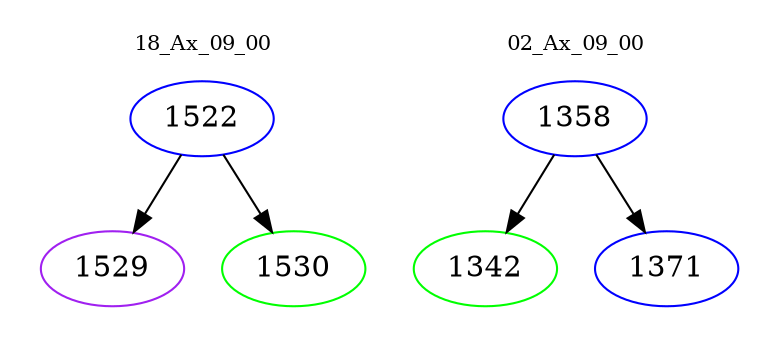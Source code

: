 digraph{
subgraph cluster_0 {
color = white
label = "18_Ax_09_00";
fontsize=10;
T0_1522 [label="1522", color="blue"]
T0_1522 -> T0_1529 [color="black"]
T0_1529 [label="1529", color="purple"]
T0_1522 -> T0_1530 [color="black"]
T0_1530 [label="1530", color="green"]
}
subgraph cluster_1 {
color = white
label = "02_Ax_09_00";
fontsize=10;
T1_1358 [label="1358", color="blue"]
T1_1358 -> T1_1342 [color="black"]
T1_1342 [label="1342", color="green"]
T1_1358 -> T1_1371 [color="black"]
T1_1371 [label="1371", color="blue"]
}
}
